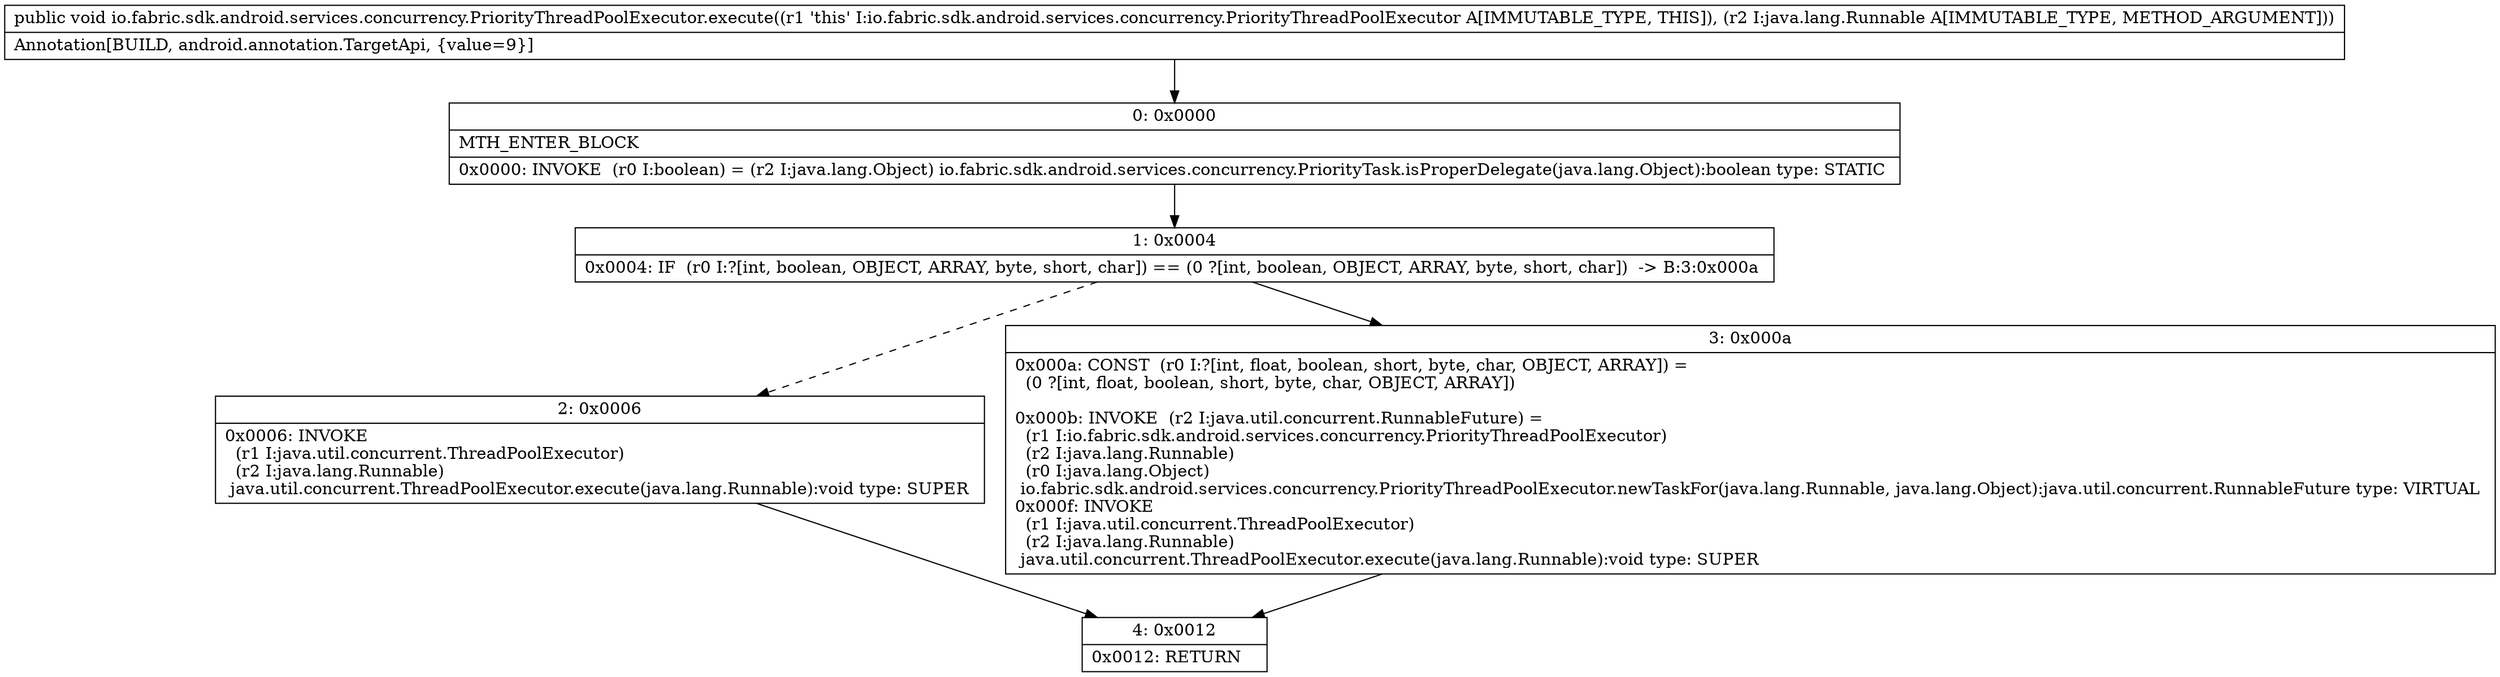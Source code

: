 digraph "CFG forio.fabric.sdk.android.services.concurrency.PriorityThreadPoolExecutor.execute(Ljava\/lang\/Runnable;)V" {
Node_0 [shape=record,label="{0\:\ 0x0000|MTH_ENTER_BLOCK\l|0x0000: INVOKE  (r0 I:boolean) = (r2 I:java.lang.Object) io.fabric.sdk.android.services.concurrency.PriorityTask.isProperDelegate(java.lang.Object):boolean type: STATIC \l}"];
Node_1 [shape=record,label="{1\:\ 0x0004|0x0004: IF  (r0 I:?[int, boolean, OBJECT, ARRAY, byte, short, char]) == (0 ?[int, boolean, OBJECT, ARRAY, byte, short, char])  \-\> B:3:0x000a \l}"];
Node_2 [shape=record,label="{2\:\ 0x0006|0x0006: INVOKE  \l  (r1 I:java.util.concurrent.ThreadPoolExecutor)\l  (r2 I:java.lang.Runnable)\l java.util.concurrent.ThreadPoolExecutor.execute(java.lang.Runnable):void type: SUPER \l}"];
Node_3 [shape=record,label="{3\:\ 0x000a|0x000a: CONST  (r0 I:?[int, float, boolean, short, byte, char, OBJECT, ARRAY]) = \l  (0 ?[int, float, boolean, short, byte, char, OBJECT, ARRAY])\l \l0x000b: INVOKE  (r2 I:java.util.concurrent.RunnableFuture) = \l  (r1 I:io.fabric.sdk.android.services.concurrency.PriorityThreadPoolExecutor)\l  (r2 I:java.lang.Runnable)\l  (r0 I:java.lang.Object)\l io.fabric.sdk.android.services.concurrency.PriorityThreadPoolExecutor.newTaskFor(java.lang.Runnable, java.lang.Object):java.util.concurrent.RunnableFuture type: VIRTUAL \l0x000f: INVOKE  \l  (r1 I:java.util.concurrent.ThreadPoolExecutor)\l  (r2 I:java.lang.Runnable)\l java.util.concurrent.ThreadPoolExecutor.execute(java.lang.Runnable):void type: SUPER \l}"];
Node_4 [shape=record,label="{4\:\ 0x0012|0x0012: RETURN   \l}"];
MethodNode[shape=record,label="{public void io.fabric.sdk.android.services.concurrency.PriorityThreadPoolExecutor.execute((r1 'this' I:io.fabric.sdk.android.services.concurrency.PriorityThreadPoolExecutor A[IMMUTABLE_TYPE, THIS]), (r2 I:java.lang.Runnable A[IMMUTABLE_TYPE, METHOD_ARGUMENT]))  | Annotation[BUILD, android.annotation.TargetApi, \{value=9\}]\l}"];
MethodNode -> Node_0;
Node_0 -> Node_1;
Node_1 -> Node_2[style=dashed];
Node_1 -> Node_3;
Node_2 -> Node_4;
Node_3 -> Node_4;
}

